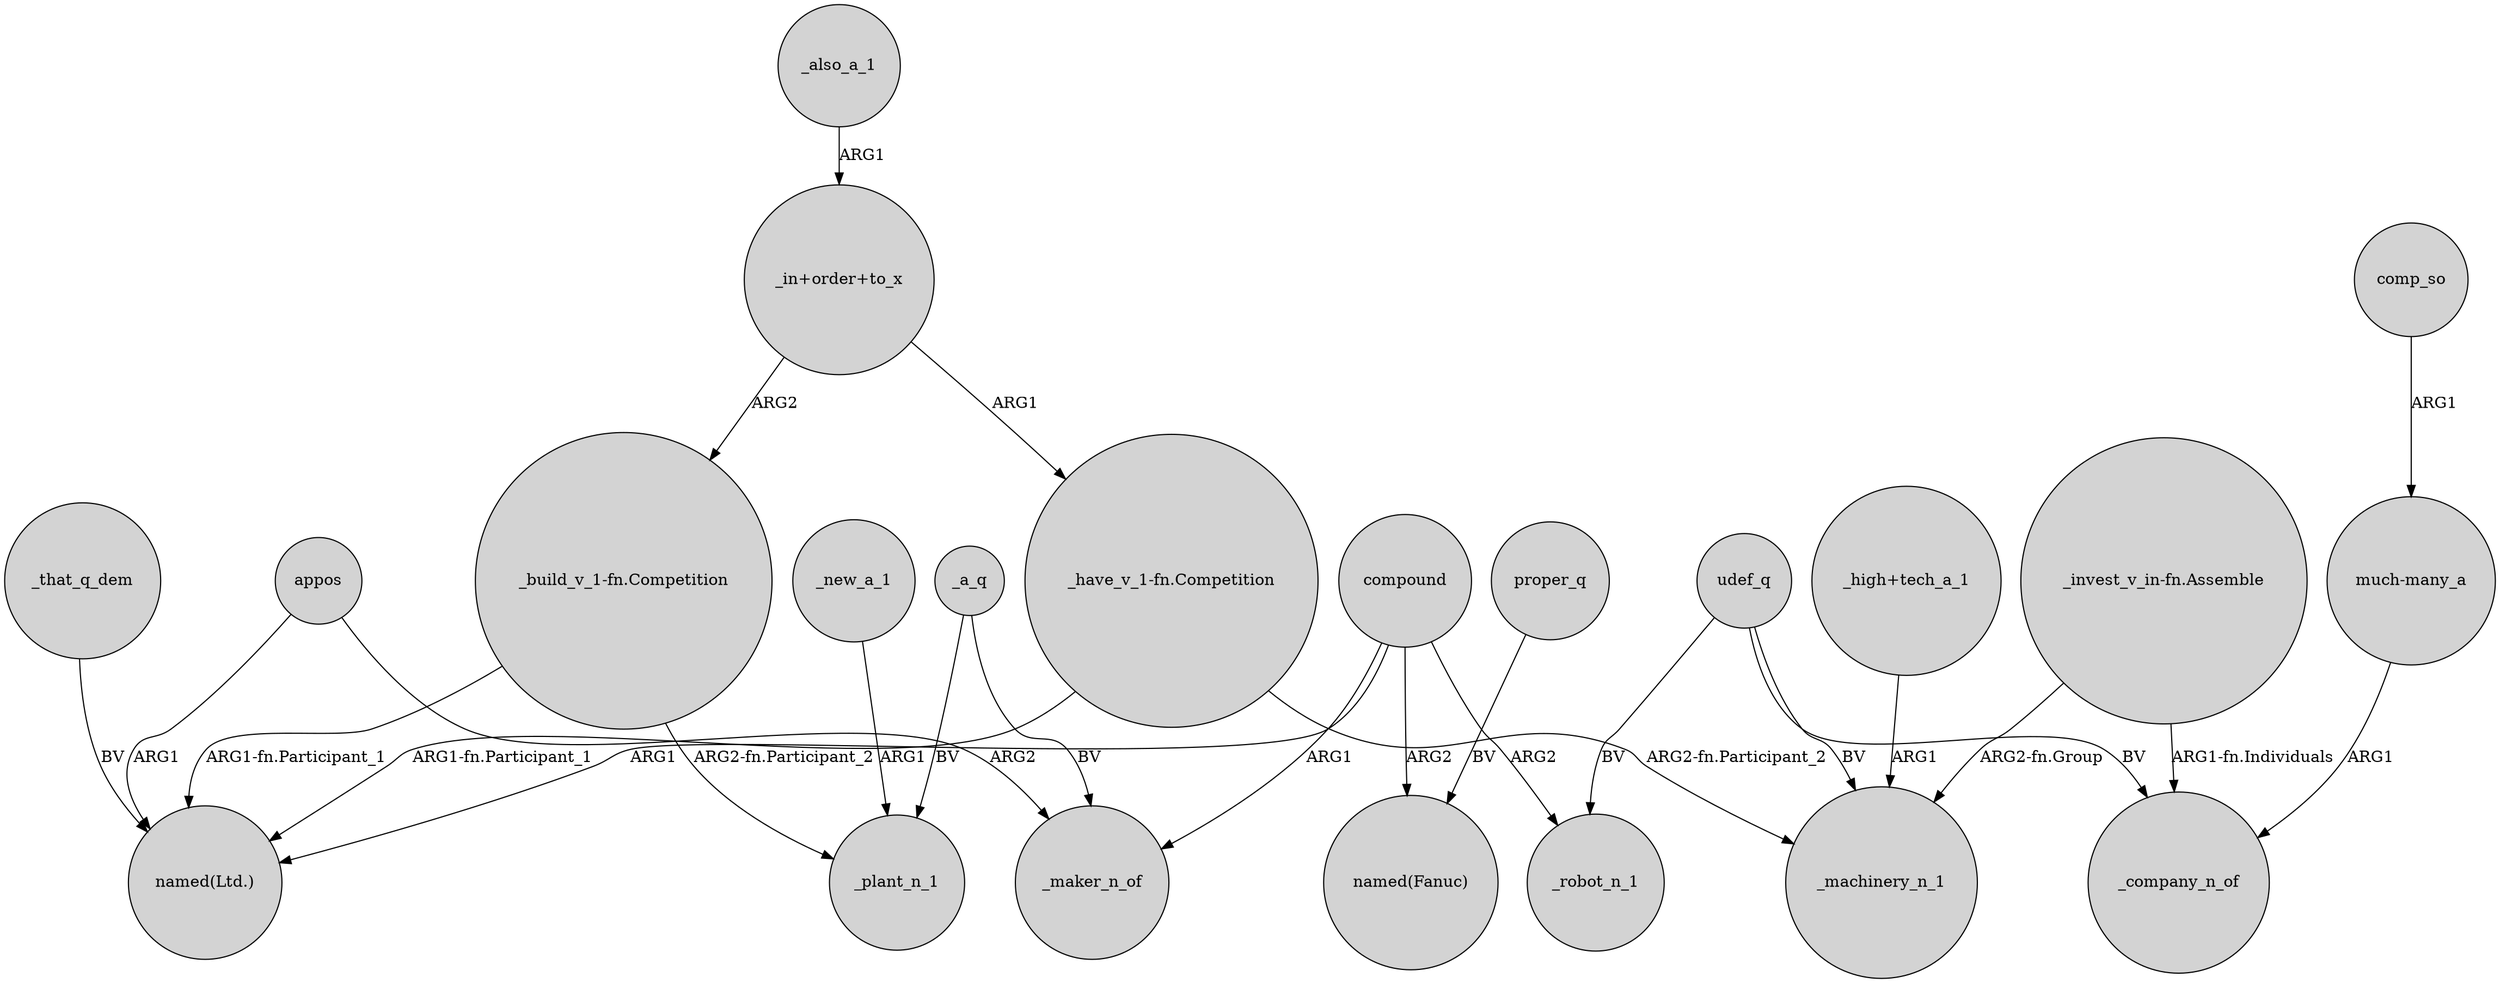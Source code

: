 digraph {
	node [shape=circle style=filled]
	appos -> "named(Ltd.)" [label=ARG1]
	udef_q -> _robot_n_1 [label=BV]
	udef_q -> _machinery_n_1 [label=BV]
	_new_a_1 -> _plant_n_1 [label=ARG1]
	_a_q -> _plant_n_1 [label=BV]
	"_in+order+to_x" -> "_build_v_1-fn.Competition" [label=ARG2]
	"_invest_v_in-fn.Assemble" -> _machinery_n_1 [label="ARG2-fn.Group"]
	"_in+order+to_x" -> "_have_v_1-fn.Competition" [label=ARG1]
	"_build_v_1-fn.Competition" -> _plant_n_1 [label="ARG2-fn.Participant_2"]
	"_build_v_1-fn.Competition" -> "named(Ltd.)" [label="ARG1-fn.Participant_1"]
	_that_q_dem -> "named(Ltd.)" [label=BV]
	_also_a_1 -> "_in+order+to_x" [label=ARG1]
	appos -> _maker_n_of [label=ARG2]
	udef_q -> _company_n_of [label=BV]
	compound -> "named(Ltd.)" [label=ARG1]
	"_high+tech_a_1" -> _machinery_n_1 [label=ARG1]
	"much-many_a" -> _company_n_of [label=ARG1]
	compound -> _maker_n_of [label=ARG1]
	proper_q -> "named(Fanuc)" [label=BV]
	compound -> "named(Fanuc)" [label=ARG2]
	comp_so -> "much-many_a" [label=ARG1]
	"_invest_v_in-fn.Assemble" -> _company_n_of [label="ARG1-fn.Individuals"]
	_a_q -> _maker_n_of [label=BV]
	compound -> _robot_n_1 [label=ARG2]
	"_have_v_1-fn.Competition" -> _machinery_n_1 [label="ARG2-fn.Participant_2"]
	"_have_v_1-fn.Competition" -> "named(Ltd.)" [label="ARG1-fn.Participant_1"]
}
